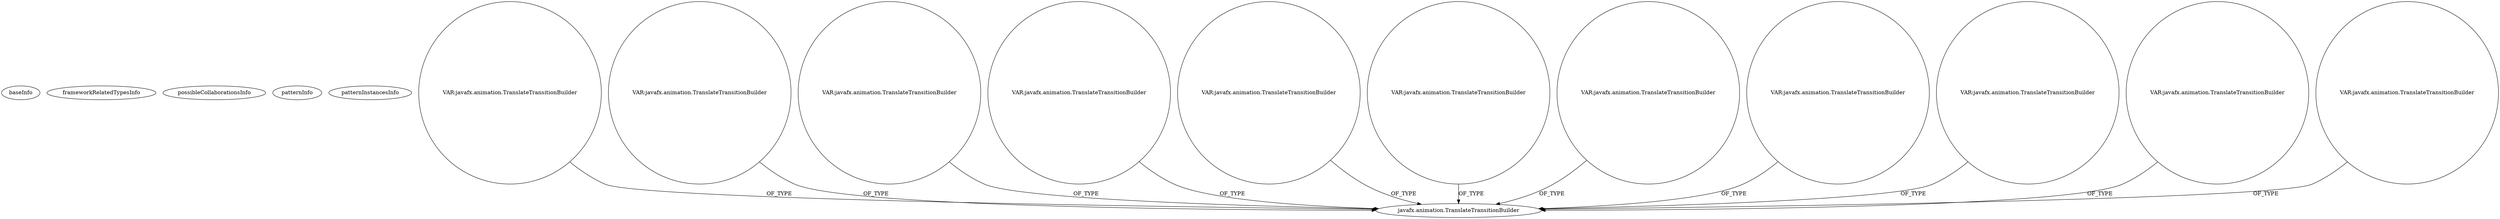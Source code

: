 digraph {
baseInfo[graphId=3781,category="pattern",isAnonymous=false,possibleRelation=false]
frameworkRelatedTypesInfo[]
possibleCollaborationsInfo[]
patternInfo[frequency=3.0,patternRootClient=null]
patternInstancesInfo[0="7thwheel-medaka-chan~/7thwheel-medaka-chan/medaka-chan-master/src/seventhwheel/pos/controller/MainController.java~MainController~25",1="Maxxa-MT-common~/Maxxa-MT-common/MT-common-master/src/cz/commons/example/animation/SimpleAnimationExample.java~SimpleAnimationExample~908",2="MrLoNee-RadialFx~/MrLoNee-RadialFx/RadialFx-master/src/com/mrlonee/radialfx/globalmenu/RadialGlobalMenu.java~RadialGlobalMenu~966"]
44[label="javafx.animation.TranslateTransitionBuilder",vertexType="FRAMEWORK_CLASS_TYPE",isFrameworkType=false]
81[label="VAR:javafx.animation.TranslateTransitionBuilder",vertexType="VARIABLE_EXPRESION",isFrameworkType=false,shape=circle]
221[label="VAR:javafx.animation.TranslateTransitionBuilder",vertexType="VARIABLE_EXPRESION",isFrameworkType=false,shape=circle]
84[label="VAR:javafx.animation.TranslateTransitionBuilder",vertexType="VARIABLE_EXPRESION",isFrameworkType=false,shape=circle]
42[label="VAR:javafx.animation.TranslateTransitionBuilder",vertexType="VARIABLE_EXPRESION",isFrameworkType=false,shape=circle]
57[label="VAR:javafx.animation.TranslateTransitionBuilder",vertexType="VARIABLE_EXPRESION",isFrameworkType=false,shape=circle]
87[label="VAR:javafx.animation.TranslateTransitionBuilder",vertexType="VARIABLE_EXPRESION",isFrameworkType=false,shape=circle]
212[label="VAR:javafx.animation.TranslateTransitionBuilder",vertexType="VARIABLE_EXPRESION",isFrameworkType=false,shape=circle]
182[label="VAR:javafx.animation.TranslateTransitionBuilder",vertexType="VARIABLE_EXPRESION",isFrameworkType=false,shape=circle]
107[label="VAR:javafx.animation.TranslateTransitionBuilder",vertexType="VARIABLE_EXPRESION",isFrameworkType=false,shape=circle]
104[label="VAR:javafx.animation.TranslateTransitionBuilder",vertexType="VARIABLE_EXPRESION",isFrameworkType=false,shape=circle]
227[label="VAR:javafx.animation.TranslateTransitionBuilder",vertexType="VARIABLE_EXPRESION",isFrameworkType=false,shape=circle]
104->44[label="OF_TYPE"]
227->44[label="OF_TYPE"]
57->44[label="OF_TYPE"]
221->44[label="OF_TYPE"]
87->44[label="OF_TYPE"]
107->44[label="OF_TYPE"]
212->44[label="OF_TYPE"]
182->44[label="OF_TYPE"]
42->44[label="OF_TYPE"]
81->44[label="OF_TYPE"]
84->44[label="OF_TYPE"]
}
